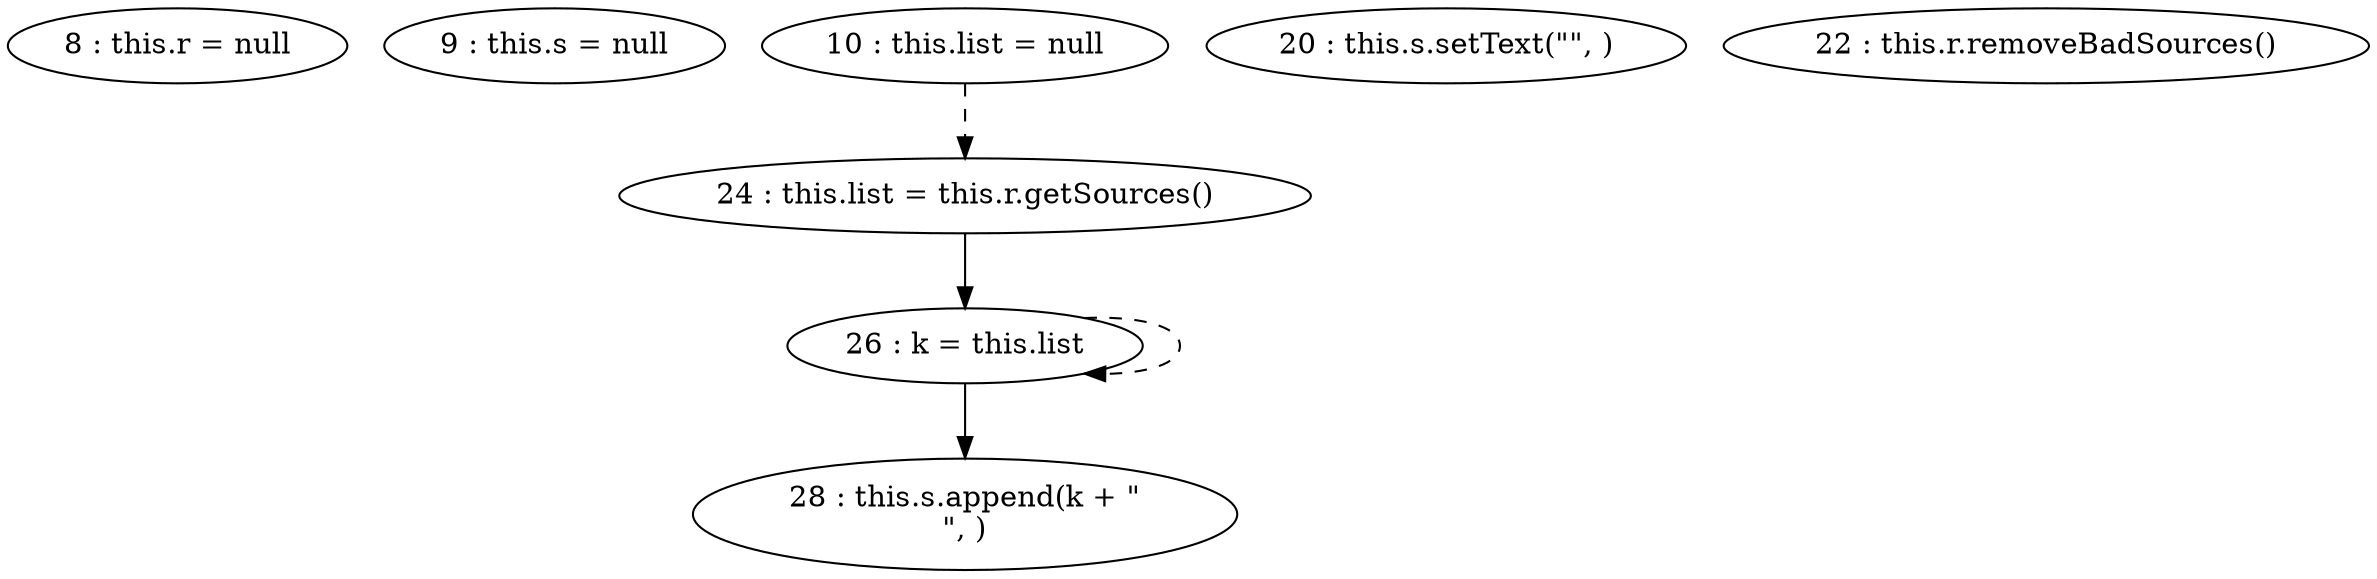 digraph G {
"8 : this.r = null"
"9 : this.s = null"
"10 : this.list = null"
"10 : this.list = null" -> "24 : this.list = this.r.getSources()" [style=dashed]
"20 : this.s.setText(\"\", )"
"22 : this.r.removeBadSources()"
"24 : this.list = this.r.getSources()"
"24 : this.list = this.r.getSources()" -> "26 : k = this.list"
"26 : k = this.list"
"26 : k = this.list" -> "28 : this.s.append(k + \"\n\", )"
"26 : k = this.list" -> "26 : k = this.list" [style=dashed]
"28 : this.s.append(k + \"\n\", )"
}